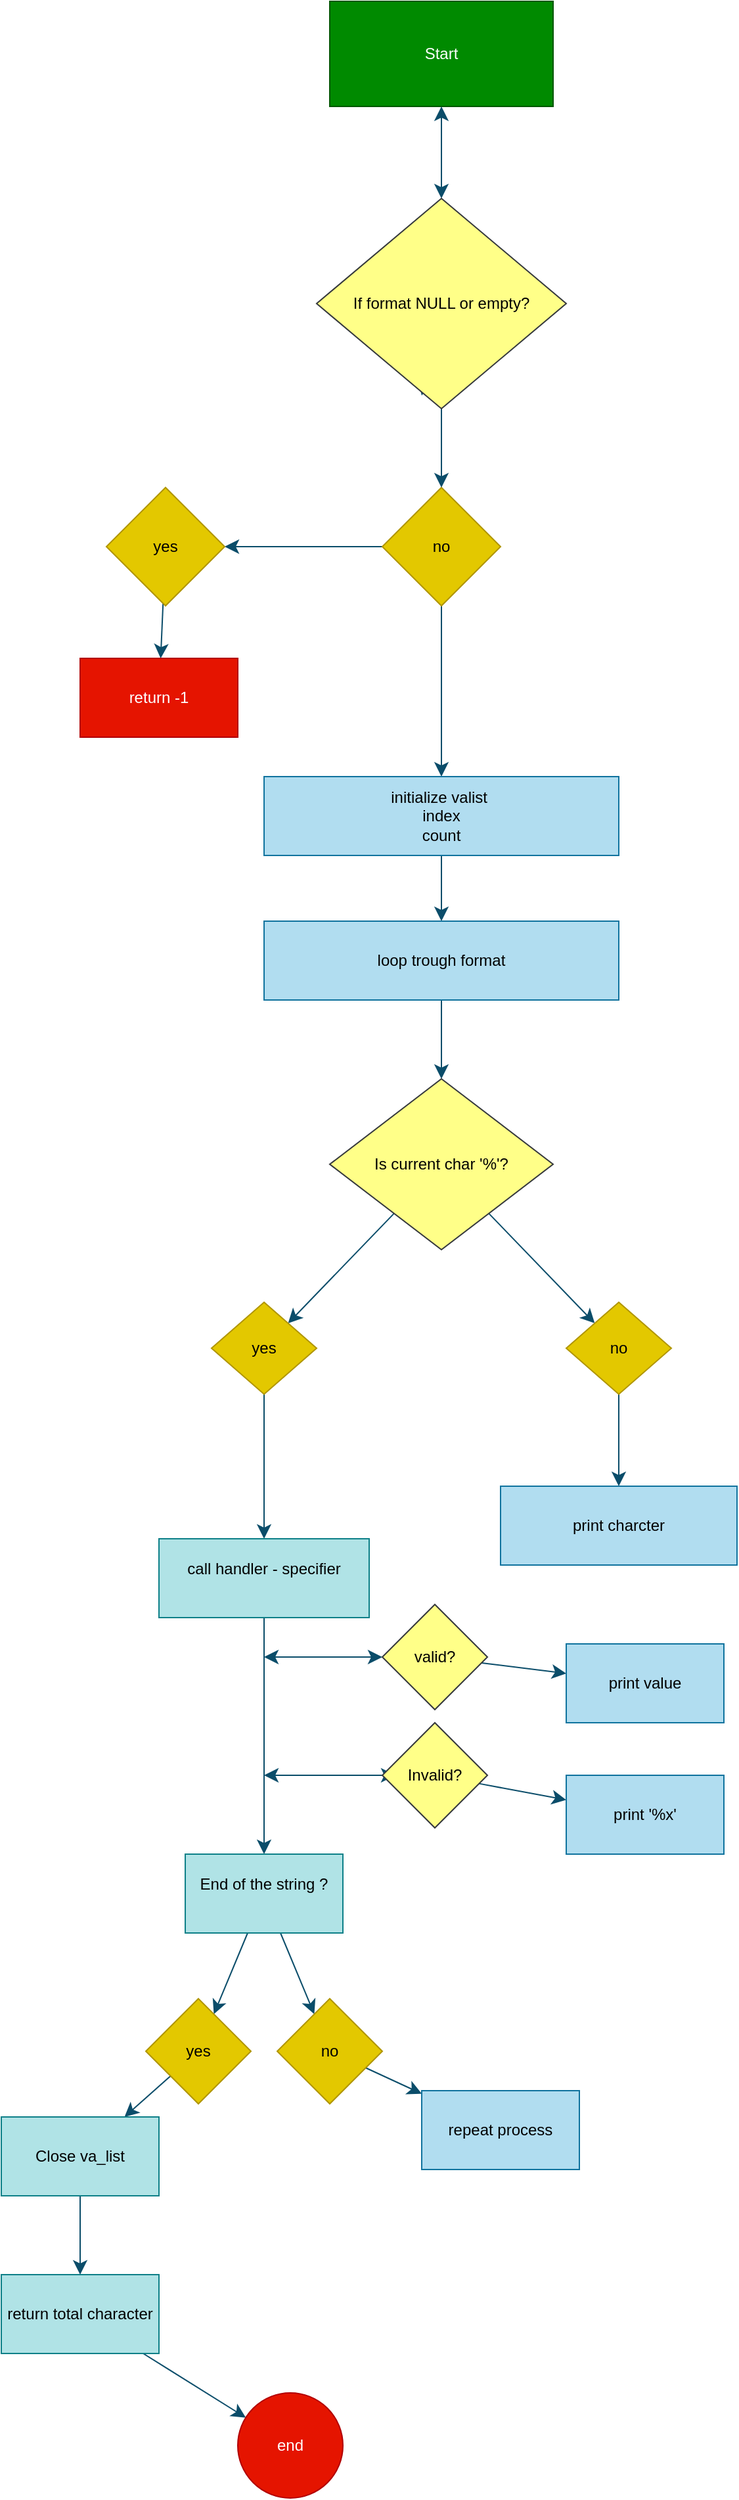 <mxfile version="26.1.3">
  <diagram id="prtHgNgQTEPvFCAcTncT" name="Page-1">
    <mxGraphModel dx="690" dy="1992" grid="1" gridSize="10" guides="0" tooltips="1" connect="1" arrows="1" fold="1" page="1" pageScale="1" pageWidth="827" pageHeight="1169" math="0" shadow="0">
      <root>
        <mxCell id="0" />
        <mxCell id="1" parent="0" />
        <mxCell id="xFT_jm4xJvCb5Ql2Q90d-3" value="Start" style="rounded=0;whiteSpace=wrap;html=1;labelBackgroundColor=none;fillColor=#008a00;strokeColor=#005700;textDirection=ltr;fontColor=#ffffff;" vertex="1" parent="1">
          <mxGeometry x="270" y="-360" width="170" height="80" as="geometry" />
        </mxCell>
        <mxCell id="xFT_jm4xJvCb5Ql2Q90d-15" value="" style="endArrow=classic;startArrow=classic;html=1;rounded=0;fontSize=12;startSize=8;endSize=8;curved=1;labelBackgroundColor=none;strokeColor=#0B4D6A;fontColor=default;" edge="1" parent="1" source="xFT_jm4xJvCb5Ql2Q90d-16" target="xFT_jm4xJvCb5Ql2Q90d-3">
          <mxGeometry width="50" height="50" relative="1" as="geometry">
            <mxPoint x="340" y="-60" as="sourcePoint" />
            <mxPoint x="390" y="-110" as="targetPoint" />
          </mxGeometry>
        </mxCell>
        <mxCell id="xFT_jm4xJvCb5Ql2Q90d-22" value="" style="edgeStyle=none;curved=1;rounded=0;orthogonalLoop=1;jettySize=auto;html=1;fontSize=12;startSize=8;endSize=8;labelBackgroundColor=none;strokeColor=#0B4D6A;fontColor=default;" edge="1" parent="1" source="xFT_jm4xJvCb5Ql2Q90d-20" target="xFT_jm4xJvCb5Ql2Q90d-21">
          <mxGeometry relative="1" as="geometry" />
        </mxCell>
        <mxCell id="xFT_jm4xJvCb5Ql2Q90d-26" value="" style="edgeStyle=none;curved=1;rounded=0;orthogonalLoop=1;jettySize=auto;html=1;fontSize=12;startSize=8;endSize=8;labelBackgroundColor=none;strokeColor=#0B4D6A;fontColor=default;" edge="1" parent="1" source="xFT_jm4xJvCb5Ql2Q90d-20" target="xFT_jm4xJvCb5Ql2Q90d-25">
          <mxGeometry relative="1" as="geometry" />
        </mxCell>
        <mxCell id="xFT_jm4xJvCb5Ql2Q90d-20" value="no" style="rhombus;whiteSpace=wrap;html=1;labelBackgroundColor=none;fillColor=#e3c800;strokeColor=#B09500;fontColor=#000000;" vertex="1" parent="1">
          <mxGeometry x="310" y="10" width="90" height="90" as="geometry" />
        </mxCell>
        <mxCell id="xFT_jm4xJvCb5Ql2Q90d-24" value="" style="edgeStyle=none;curved=1;rounded=0;orthogonalLoop=1;jettySize=auto;html=1;fontSize=12;startSize=8;endSize=8;labelBackgroundColor=none;strokeColor=#0B4D6A;fontColor=default;" edge="1" parent="1" source="xFT_jm4xJvCb5Ql2Q90d-21" target="xFT_jm4xJvCb5Ql2Q90d-23">
          <mxGeometry relative="1" as="geometry" />
        </mxCell>
        <mxCell id="xFT_jm4xJvCb5Ql2Q90d-21" value="&lt;font&gt;initialize valist&amp;nbsp;&lt;/font&gt;&lt;div&gt;index&lt;/div&gt;&lt;div&gt;count&lt;/div&gt;" style="whiteSpace=wrap;html=1;labelBackgroundColor=none;fillColor=#b1ddf0;strokeColor=#10739e;" vertex="1" parent="1">
          <mxGeometry x="220" y="230" width="270" height="60" as="geometry" />
        </mxCell>
        <mxCell id="xFT_jm4xJvCb5Ql2Q90d-34" value="" style="edgeStyle=none;curved=1;rounded=0;orthogonalLoop=1;jettySize=auto;html=1;strokeColor=#0B4D6A;fontSize=12;startSize=8;endSize=8;" edge="1" parent="1" source="xFT_jm4xJvCb5Ql2Q90d-23" target="xFT_jm4xJvCb5Ql2Q90d-33">
          <mxGeometry relative="1" as="geometry" />
        </mxCell>
        <mxCell id="xFT_jm4xJvCb5Ql2Q90d-23" value="loop trough format" style="whiteSpace=wrap;html=1;labelBackgroundColor=none;fillColor=#b1ddf0;strokeColor=#10739e;" vertex="1" parent="1">
          <mxGeometry x="220" y="340" width="270" height="60" as="geometry" />
        </mxCell>
        <mxCell id="xFT_jm4xJvCb5Ql2Q90d-28" value="" style="edgeStyle=none;curved=1;rounded=0;orthogonalLoop=1;jettySize=auto;html=1;fontSize=12;startSize=8;endSize=8;labelBackgroundColor=none;strokeColor=#0B4D6A;fontColor=default;" edge="1" parent="1" source="xFT_jm4xJvCb5Ql2Q90d-25" target="xFT_jm4xJvCb5Ql2Q90d-27">
          <mxGeometry relative="1" as="geometry" />
        </mxCell>
        <mxCell id="xFT_jm4xJvCb5Ql2Q90d-25" value="yes" style="rhombus;whiteSpace=wrap;html=1;labelBackgroundColor=none;fillColor=#e3c800;strokeColor=#B09500;fontColor=#000000;" vertex="1" parent="1">
          <mxGeometry x="100" y="10" width="90" height="90" as="geometry" />
        </mxCell>
        <mxCell id="xFT_jm4xJvCb5Ql2Q90d-27" value="return -1" style="whiteSpace=wrap;html=1;labelBackgroundColor=none;fillColor=#e51400;strokeColor=#B20000;fontColor=#ffffff;" vertex="1" parent="1">
          <mxGeometry x="80" y="140" width="120" height="60" as="geometry" />
        </mxCell>
        <mxCell id="xFT_jm4xJvCb5Ql2Q90d-32" value="" style="endArrow=classic;startArrow=classic;html=1;rounded=0;fontSize=12;startSize=8;endSize=8;curved=1;labelBackgroundColor=none;strokeColor=#0B4D6A;fontColor=default;" edge="1" parent="1" target="xFT_jm4xJvCb5Ql2Q90d-16">
          <mxGeometry width="50" height="50" relative="1" as="geometry">
            <mxPoint x="340" y="-60" as="sourcePoint" />
            <mxPoint x="340" y="-220" as="targetPoint" />
          </mxGeometry>
        </mxCell>
        <mxCell id="xFT_jm4xJvCb5Ql2Q90d-66" value="" style="edgeStyle=none;curved=1;rounded=0;orthogonalLoop=1;jettySize=auto;html=1;strokeColor=#0B4D6A;fontSize=12;startSize=8;endSize=8;" edge="1" parent="1" source="xFT_jm4xJvCb5Ql2Q90d-16" target="xFT_jm4xJvCb5Ql2Q90d-20">
          <mxGeometry relative="1" as="geometry" />
        </mxCell>
        <mxCell id="xFT_jm4xJvCb5Ql2Q90d-16" value="If format NULL or empty?" style="rhombus;fillColor=#ffff88;strokeColor=#36393d;align=center;textDirection=ltr;whiteSpace=wrap;" vertex="1" parent="1">
          <mxGeometry x="260" y="-210" width="190" height="160" as="geometry" />
        </mxCell>
        <mxCell id="xFT_jm4xJvCb5Ql2Q90d-36" value="" style="edgeStyle=none;curved=1;rounded=0;orthogonalLoop=1;jettySize=auto;html=1;strokeColor=#0B4D6A;fontSize=12;startSize=8;endSize=8;" edge="1" parent="1" source="xFT_jm4xJvCb5Ql2Q90d-33" target="xFT_jm4xJvCb5Ql2Q90d-35">
          <mxGeometry relative="1" as="geometry" />
        </mxCell>
        <mxCell id="xFT_jm4xJvCb5Ql2Q90d-38" value="" style="edgeStyle=none;curved=1;rounded=0;orthogonalLoop=1;jettySize=auto;html=1;strokeColor=#0B4D6A;fontSize=12;startSize=8;endSize=8;" edge="1" parent="1" source="xFT_jm4xJvCb5Ql2Q90d-33" target="xFT_jm4xJvCb5Ql2Q90d-37">
          <mxGeometry relative="1" as="geometry" />
        </mxCell>
        <mxCell id="xFT_jm4xJvCb5Ql2Q90d-33" value="Is current char &#39;%&#39;?" style="rhombus;whiteSpace=wrap;html=1;fillColor=#ffff88;strokeColor=#36393d;labelBackgroundColor=none;" vertex="1" parent="1">
          <mxGeometry x="270" y="460" width="170" height="130" as="geometry" />
        </mxCell>
        <mxCell id="xFT_jm4xJvCb5Ql2Q90d-40" value="" style="edgeStyle=none;curved=1;rounded=0;orthogonalLoop=1;jettySize=auto;html=1;strokeColor=#0B4D6A;fontSize=12;startSize=8;endSize=8;" edge="1" parent="1" source="xFT_jm4xJvCb5Ql2Q90d-35" target="xFT_jm4xJvCb5Ql2Q90d-39">
          <mxGeometry relative="1" as="geometry" />
        </mxCell>
        <mxCell id="xFT_jm4xJvCb5Ql2Q90d-35" value="yes" style="rhombus;whiteSpace=wrap;html=1;fillColor=#e3c800;strokeColor=#B09500;labelBackgroundColor=none;fontColor=#000000;" vertex="1" parent="1">
          <mxGeometry x="180" y="630" width="80" height="70" as="geometry" />
        </mxCell>
        <mxCell id="xFT_jm4xJvCb5Ql2Q90d-42" value="" style="edgeStyle=none;curved=1;rounded=0;orthogonalLoop=1;jettySize=auto;html=1;strokeColor=#0B4D6A;fontSize=12;startSize=8;endSize=8;" edge="1" parent="1" source="xFT_jm4xJvCb5Ql2Q90d-37" target="xFT_jm4xJvCb5Ql2Q90d-41">
          <mxGeometry relative="1" as="geometry" />
        </mxCell>
        <mxCell id="xFT_jm4xJvCb5Ql2Q90d-37" value="no" style="rhombus;whiteSpace=wrap;html=1;fillColor=#e3c800;strokeColor=#B09500;labelBackgroundColor=none;fontColor=#000000;" vertex="1" parent="1">
          <mxGeometry x="450" y="630" width="80" height="70" as="geometry" />
        </mxCell>
        <mxCell id="xFT_jm4xJvCb5Ql2Q90d-44" value="" style="edgeStyle=none;curved=1;rounded=0;orthogonalLoop=1;jettySize=auto;html=1;strokeColor=#0B4D6A;fontSize=12;startSize=8;endSize=8;" edge="1" parent="1" source="xFT_jm4xJvCb5Ql2Q90d-39" target="xFT_jm4xJvCb5Ql2Q90d-43">
          <mxGeometry relative="1" as="geometry">
            <Array as="points">
              <mxPoint x="220" y="970" />
            </Array>
          </mxGeometry>
        </mxCell>
        <mxCell id="xFT_jm4xJvCb5Ql2Q90d-39" value="&lt;div&gt;call handler - specifier&lt;/div&gt;&lt;div&gt;&lt;br&gt;&lt;/div&gt;" style="whiteSpace=wrap;html=1;fillColor=#b0e3e6;strokeColor=#0e8088;labelBackgroundColor=none;" vertex="1" parent="1">
          <mxGeometry x="140" y="810" width="160" height="60" as="geometry" />
        </mxCell>
        <mxCell id="xFT_jm4xJvCb5Ql2Q90d-41" value="print charcter" style="whiteSpace=wrap;html=1;fillColor=#b1ddf0;strokeColor=#10739e;labelBackgroundColor=none;" vertex="1" parent="1">
          <mxGeometry x="400" y="770" width="180" height="60" as="geometry" />
        </mxCell>
        <mxCell id="xFT_jm4xJvCb5Ql2Q90d-55" value="" style="edgeStyle=none;curved=1;rounded=0;orthogonalLoop=1;jettySize=auto;html=1;strokeColor=#0B4D6A;fontSize=12;startSize=8;endSize=8;" edge="1" parent="1" source="xFT_jm4xJvCb5Ql2Q90d-43" target="xFT_jm4xJvCb5Ql2Q90d-54">
          <mxGeometry relative="1" as="geometry" />
        </mxCell>
        <mxCell id="xFT_jm4xJvCb5Ql2Q90d-57" value="" style="edgeStyle=none;curved=1;rounded=0;orthogonalLoop=1;jettySize=auto;html=1;strokeColor=#0B4D6A;fontSize=12;startSize=8;endSize=8;" edge="1" parent="1" source="xFT_jm4xJvCb5Ql2Q90d-43" target="xFT_jm4xJvCb5Ql2Q90d-56">
          <mxGeometry relative="1" as="geometry" />
        </mxCell>
        <mxCell id="xFT_jm4xJvCb5Ql2Q90d-43" value="&lt;font&gt;End of the string ?&lt;/font&gt;&lt;div&gt;&lt;br&gt;&lt;/div&gt;" style="whiteSpace=wrap;html=1;fillColor=#b0e3e6;strokeColor=#0e8088;labelBackgroundColor=none;" vertex="1" parent="1">
          <mxGeometry x="160" y="1050" width="120" height="60" as="geometry" />
        </mxCell>
        <mxCell id="xFT_jm4xJvCb5Ql2Q90d-46" value="" style="endArrow=classic;startArrow=classic;html=1;rounded=0;strokeColor=#0B4D6A;fontSize=12;startSize=8;endSize=8;curved=1;" edge="1" parent="1">
          <mxGeometry width="50" height="50" relative="1" as="geometry">
            <mxPoint x="220" y="990" as="sourcePoint" />
            <mxPoint x="320" y="990" as="targetPoint" />
          </mxGeometry>
        </mxCell>
        <mxCell id="xFT_jm4xJvCb5Ql2Q90d-47" value="" style="endArrow=classic;startArrow=classic;html=1;rounded=0;strokeColor=#0B4D6A;fontSize=12;startSize=8;endSize=8;curved=1;" edge="1" parent="1" target="xFT_jm4xJvCb5Ql2Q90d-48">
          <mxGeometry width="50" height="50" relative="1" as="geometry">
            <mxPoint x="220" y="900" as="sourcePoint" />
            <mxPoint x="320" y="920" as="targetPoint" />
            <Array as="points" />
          </mxGeometry>
        </mxCell>
        <mxCell id="xFT_jm4xJvCb5Ql2Q90d-51" value="" style="edgeStyle=none;curved=1;rounded=0;orthogonalLoop=1;jettySize=auto;html=1;strokeColor=#0B4D6A;fontSize=12;startSize=8;endSize=8;" edge="1" parent="1" source="xFT_jm4xJvCb5Ql2Q90d-48" target="xFT_jm4xJvCb5Ql2Q90d-50">
          <mxGeometry relative="1" as="geometry" />
        </mxCell>
        <mxCell id="xFT_jm4xJvCb5Ql2Q90d-48" value="valid?" style="rhombus;whiteSpace=wrap;html=1;strokeColor=#36393d;fillColor=#ffff88;" vertex="1" parent="1">
          <mxGeometry x="310" y="860" width="80" height="80" as="geometry" />
        </mxCell>
        <mxCell id="xFT_jm4xJvCb5Ql2Q90d-53" value="" style="edgeStyle=none;curved=1;rounded=0;orthogonalLoop=1;jettySize=auto;html=1;strokeColor=#0B4D6A;fontSize=12;startSize=8;endSize=8;" edge="1" parent="1" source="xFT_jm4xJvCb5Ql2Q90d-49" target="xFT_jm4xJvCb5Ql2Q90d-52">
          <mxGeometry relative="1" as="geometry" />
        </mxCell>
        <mxCell id="xFT_jm4xJvCb5Ql2Q90d-49" value="Invalid?" style="rhombus;whiteSpace=wrap;html=1;strokeColor=#36393d;fillColor=#ffff88;" vertex="1" parent="1">
          <mxGeometry x="310" y="950" width="80" height="80" as="geometry" />
        </mxCell>
        <mxCell id="xFT_jm4xJvCb5Ql2Q90d-50" value="print value" style="whiteSpace=wrap;html=1;fillColor=#b1ddf0;strokeColor=#10739e;" vertex="1" parent="1">
          <mxGeometry x="450" y="890" width="120" height="60" as="geometry" />
        </mxCell>
        <mxCell id="xFT_jm4xJvCb5Ql2Q90d-52" value="print &#39;%x&#39;" style="whiteSpace=wrap;html=1;fillColor=#b1ddf0;strokeColor=#10739e;" vertex="1" parent="1">
          <mxGeometry x="450" y="990" width="120" height="60" as="geometry" />
        </mxCell>
        <mxCell id="xFT_jm4xJvCb5Ql2Q90d-61" value="" style="edgeStyle=none;curved=1;rounded=0;orthogonalLoop=1;jettySize=auto;html=1;strokeColor=#0B4D6A;fontSize=12;startSize=8;endSize=8;" edge="1" parent="1" source="xFT_jm4xJvCb5Ql2Q90d-54" target="xFT_jm4xJvCb5Ql2Q90d-60">
          <mxGeometry relative="1" as="geometry" />
        </mxCell>
        <mxCell id="xFT_jm4xJvCb5Ql2Q90d-54" value="yes" style="rhombus;whiteSpace=wrap;html=1;fillColor=#e3c800;strokeColor=#B09500;labelBackgroundColor=none;fontColor=#000000;" vertex="1" parent="1">
          <mxGeometry x="130" y="1160" width="80" height="80" as="geometry" />
        </mxCell>
        <mxCell id="xFT_jm4xJvCb5Ql2Q90d-59" value="" style="edgeStyle=none;curved=1;rounded=0;orthogonalLoop=1;jettySize=auto;html=1;strokeColor=#0B4D6A;fontSize=12;startSize=8;endSize=8;" edge="1" parent="1" source="xFT_jm4xJvCb5Ql2Q90d-56" target="xFT_jm4xJvCb5Ql2Q90d-58">
          <mxGeometry relative="1" as="geometry" />
        </mxCell>
        <mxCell id="xFT_jm4xJvCb5Ql2Q90d-56" value="no" style="rhombus;whiteSpace=wrap;html=1;fillColor=#e3c800;strokeColor=#B09500;labelBackgroundColor=none;fontColor=#000000;" vertex="1" parent="1">
          <mxGeometry x="230" y="1160" width="80" height="80" as="geometry" />
        </mxCell>
        <mxCell id="xFT_jm4xJvCb5Ql2Q90d-58" value="repeat process" style="whiteSpace=wrap;html=1;fillColor=#b1ddf0;strokeColor=#10739e;labelBackgroundColor=none;" vertex="1" parent="1">
          <mxGeometry x="340" y="1230" width="120" height="60" as="geometry" />
        </mxCell>
        <mxCell id="xFT_jm4xJvCb5Ql2Q90d-63" value="" style="edgeStyle=none;curved=1;rounded=0;orthogonalLoop=1;jettySize=auto;html=1;strokeColor=#0B4D6A;fontSize=12;startSize=8;endSize=8;" edge="1" parent="1" source="xFT_jm4xJvCb5Ql2Q90d-60" target="xFT_jm4xJvCb5Ql2Q90d-62">
          <mxGeometry relative="1" as="geometry" />
        </mxCell>
        <mxCell id="xFT_jm4xJvCb5Ql2Q90d-60" value="Close va_list" style="whiteSpace=wrap;html=1;fillColor=#b0e3e6;strokeColor=#0e8088;labelBackgroundColor=none;" vertex="1" parent="1">
          <mxGeometry x="20" y="1250" width="120" height="60" as="geometry" />
        </mxCell>
        <mxCell id="xFT_jm4xJvCb5Ql2Q90d-65" value="" style="edgeStyle=none;curved=1;rounded=0;orthogonalLoop=1;jettySize=auto;html=1;strokeColor=#0B4D6A;fontSize=12;startSize=8;endSize=8;" edge="1" parent="1" source="xFT_jm4xJvCb5Ql2Q90d-62" target="xFT_jm4xJvCb5Ql2Q90d-64">
          <mxGeometry relative="1" as="geometry" />
        </mxCell>
        <mxCell id="xFT_jm4xJvCb5Ql2Q90d-62" value="return total character" style="whiteSpace=wrap;html=1;fillColor=#b0e3e6;strokeColor=#0e8088;labelBackgroundColor=none;" vertex="1" parent="1">
          <mxGeometry x="20" y="1370" width="120" height="60" as="geometry" />
        </mxCell>
        <mxCell id="xFT_jm4xJvCb5Ql2Q90d-64" value="end" style="ellipse;whiteSpace=wrap;html=1;fillColor=#e51400;strokeColor=#B20000;labelBackgroundColor=none;fontColor=#ffffff;" vertex="1" parent="1">
          <mxGeometry x="200" y="1460" width="80" height="80" as="geometry" />
        </mxCell>
      </root>
    </mxGraphModel>
  </diagram>
</mxfile>
